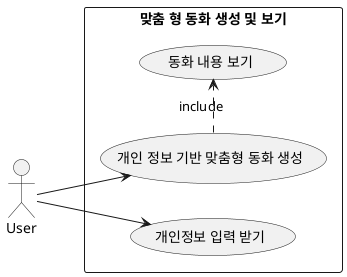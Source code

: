 @startuml
left to right direction
actor "User" as fc
rectangle "맞춤 형 동화 생성 및 보기" {
    usecase "개인정보 입력 받기" as UC1
    usecase "개인 정보 기반 맞춤형 동화 생성" as UC2
    usecase "동화 내용 보기" as UC3
    (UC2) .> (UC3) : include
}
fc --> UC1
fc --> UC2
@enduml
